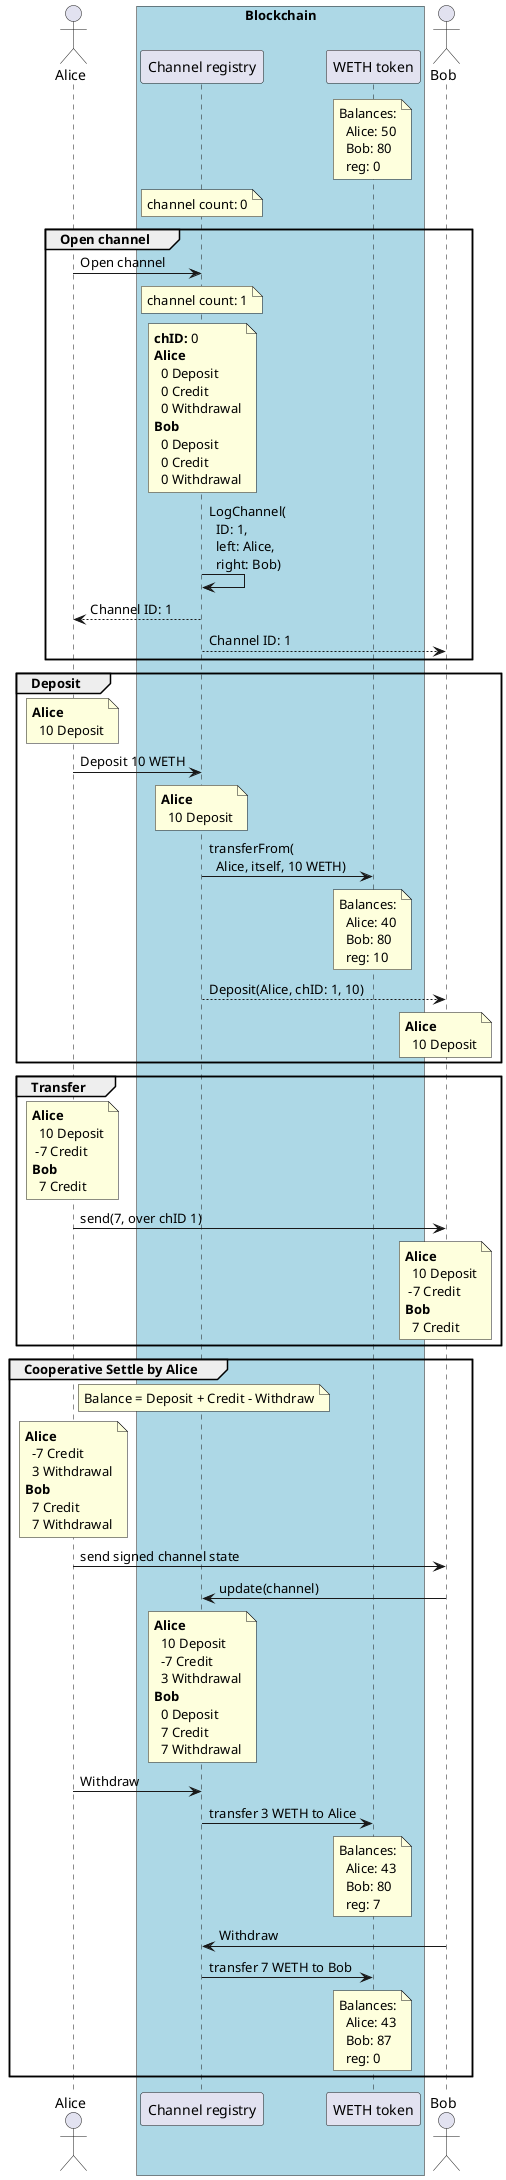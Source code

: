 @startuml
actor Alice as A

box "Blockchain" #lightblue
    participant "Channel registry" as reg
    participant "WETH token" as weth
end box

actor Bob as B

note over weth: Balances:\n  Alice: 50\n  Bob: 80\n  reg: 0
note over reg: channel count: 0

group Open channel
    A -> reg: Open channel
    note over reg: channel count: 1
    note over reg: **chID:** 0\n**Alice**\n  0 Deposit\n  0 Credit\n  0 Withdrawal\n**Bob**\n  0 Deposit\n  0 Credit\n  0 Withdrawal
    reg -> reg: LogChannel(\n  ID: 1,\n  left: Alice,\n  right: Bob)
    reg --> A: Channel ID: 1
    reg --> B: Channel ID: 1
end

group Deposit
    note over A: **Alice**\n  10 Deposit
    A -> reg: Deposit 10 WETH
    note over reg: **Alice**\n  10 Deposit
    reg -> weth: transferFrom(\n  Alice, itself, 10 WETH)
    note over weth: Balances:\n  Alice: 40\n  Bob: 80\n  reg: 10
    reg --> B: Deposit(Alice, chID: 1, 10)
    note over B: **Alice**\n  10 Deposit
end

group Transfer
    note over A: **Alice**\n  10 Deposit\n -7 Credit\n**Bob**\n  7 Credit
    A -> B: send(7, over chID 1)
    note over B: **Alice**\n  10 Deposit\n -7 Credit\n**Bob**\n  7 Credit
end

group Cooperative Settle by Alice
    note right A: Balance = Deposit + Credit - Withdraw
    note over A: **Alice**\n  -7 Credit\n  3 Withdrawal\n**Bob**\n  7 Credit\n  7 Withdrawal
    A -> B: send signed channel state
    B -> reg: update(channel)
    note over reg: **Alice**\n  10 Deposit\n  -7 Credit\n  3 Withdrawal\n**Bob**\n  0 Deposit\n  7 Credit\n  7 Withdrawal

    A -> reg: Withdraw
    reg -> weth: transfer 3 WETH to Alice
    note over weth: Balances:\n  Alice: 43\n  Bob: 80\n  reg: 7

    B -> reg: Withdraw
    reg -> weth: transfer 7 WETH to Bob
    note over weth: Balances:\n  Alice: 43\n  Bob: 87\n  reg: 0
end

@enduml
